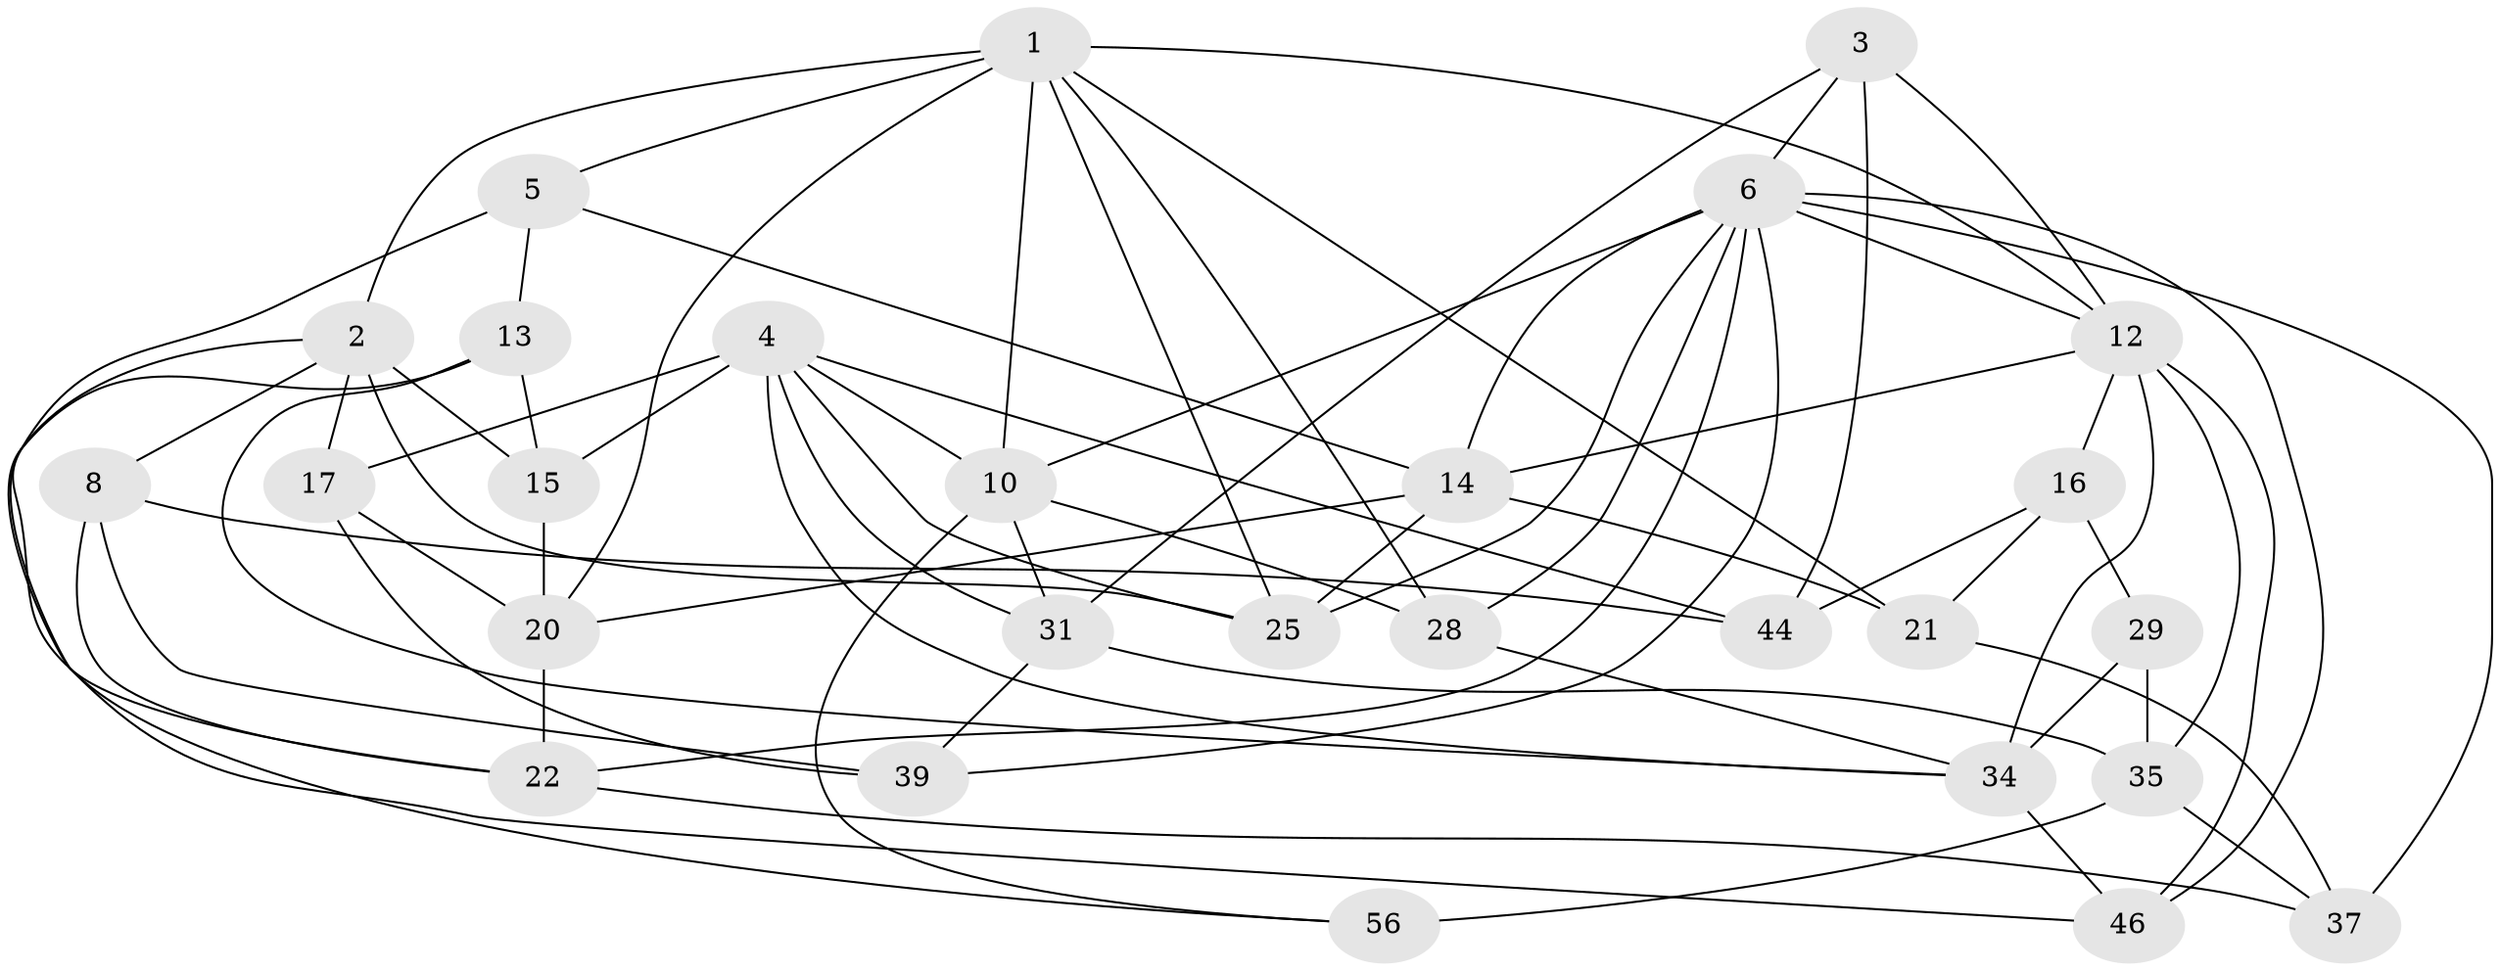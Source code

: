 // original degree distribution, {4: 1.0}
// Generated by graph-tools (version 1.1) at 2025/16/03/09/25 04:16:19]
// undirected, 28 vertices, 70 edges
graph export_dot {
graph [start="1"]
  node [color=gray90,style=filled];
  1 [super="+23+18"];
  2 [super="+19"];
  3;
  4 [super="+9+7"];
  5;
  6 [super="+27+11"];
  8;
  10 [super="+43"];
  12 [super="+32+51+33"];
  13;
  14 [super="+52"];
  15 [super="+30+53+38"];
  16;
  17;
  20 [super="+55"];
  21;
  22 [super="+50"];
  25 [super="+40"];
  28;
  29;
  31 [super="+48"];
  34 [super="+45+41"];
  35 [super="+36"];
  37 [super="+42"];
  39;
  44;
  46;
  56;
  1 -- 21;
  1 -- 5;
  1 -- 10;
  1 -- 2;
  1 -- 12;
  1 -- 28;
  1 -- 25;
  1 -- 20;
  2 -- 17;
  2 -- 46;
  2 -- 8;
  2 -- 25;
  2 -- 15;
  3 -- 44;
  3 -- 31;
  3 -- 12;
  3 -- 6;
  4 -- 31;
  4 -- 17;
  4 -- 34;
  4 -- 15 [weight=4];
  4 -- 25;
  4 -- 44;
  4 -- 10;
  5 -- 13;
  5 -- 14;
  5 -- 22;
  6 -- 28;
  6 -- 37 [weight=2];
  6 -- 25 [weight=2];
  6 -- 12;
  6 -- 39;
  6 -- 10;
  6 -- 46;
  6 -- 14;
  6 -- 22;
  8 -- 44;
  8 -- 39;
  8 -- 22;
  10 -- 28;
  10 -- 56;
  10 -- 31;
  12 -- 46;
  12 -- 14;
  12 -- 35 [weight=2];
  12 -- 34 [weight=2];
  12 -- 16;
  13 -- 56;
  13 -- 34;
  13 -- 15;
  14 -- 21;
  14 -- 25;
  14 -- 20;
  15 -- 20 [weight=2];
  16 -- 44;
  16 -- 21;
  16 -- 29;
  17 -- 20;
  17 -- 39;
  20 -- 22;
  21 -- 37;
  22 -- 37 [weight=2];
  28 -- 34;
  29 -- 34 [weight=2];
  29 -- 35;
  31 -- 35 [weight=2];
  31 -- 39;
  34 -- 46;
  35 -- 56 [weight=2];
  35 -- 37;
}

